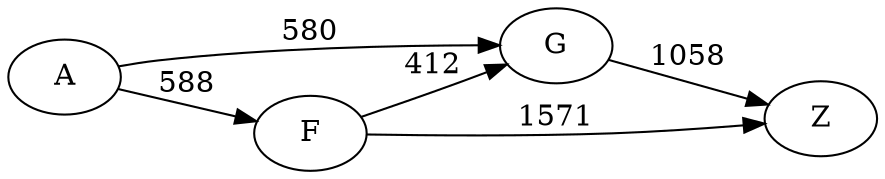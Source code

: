 digraph G {
	rankdir=LR size="8,5"
	A
	G
	A -> G [label=580]
	A
	F
	A -> F [label=588]
	G
	Z
	G -> Z [label=1058]
	F
	G
	F -> G [label=412]
	F
	Z
	F -> Z [label=1571]
}
